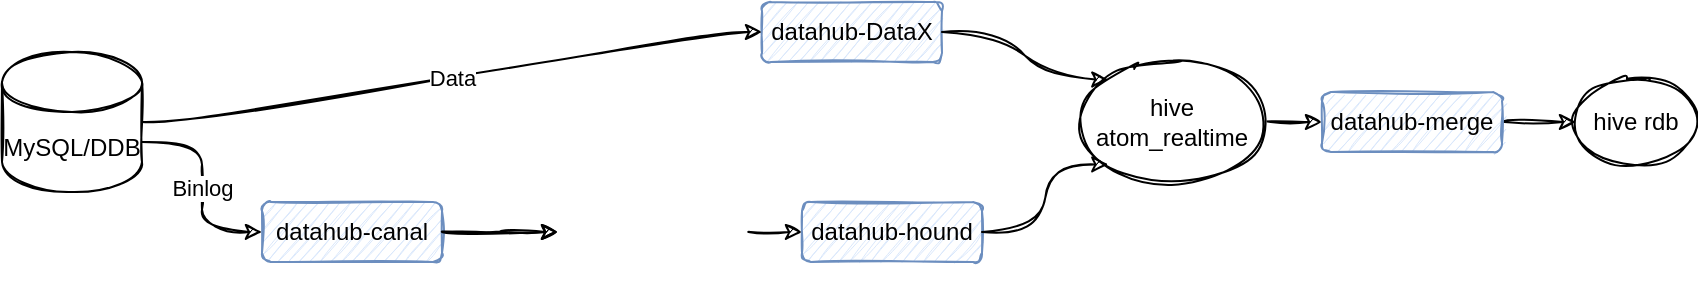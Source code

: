 <mxfile version="14.4.3" type="github">
  <diagram id="qz0148A9nYeaI9-SU-Dp" name="Page-1">
    <mxGraphModel dx="946" dy="591" grid="1" gridSize="10" guides="1" tooltips="1" connect="1" arrows="1" fold="1" page="1" pageScale="1" pageWidth="827" pageHeight="1169" math="0" shadow="0">
      <root>
        <mxCell id="0" />
        <mxCell id="1" parent="0" />
        <mxCell id="1KhAdJlM0WXjoJiT-T3Z-1" value="MySQL/DDB" style="shape=cylinder3;whiteSpace=wrap;html=1;boundedLbl=1;backgroundOutline=1;size=15;sketch=1;" vertex="1" parent="1">
          <mxGeometry x="40" y="105" width="70" height="70" as="geometry" />
        </mxCell>
        <mxCell id="1KhAdJlM0WXjoJiT-T3Z-21" value="" style="edgeStyle=entityRelationEdgeStyle;rounded=0;sketch=1;orthogonalLoop=1;jettySize=auto;html=1;curved=1;" edge="1" parent="1" source="1KhAdJlM0WXjoJiT-T3Z-2" target="1KhAdJlM0WXjoJiT-T3Z-3">
          <mxGeometry relative="1" as="geometry" />
        </mxCell>
        <mxCell id="1KhAdJlM0WXjoJiT-T3Z-2" value="datahub-canal" style="rounded=1;whiteSpace=wrap;html=1;sketch=1;fillColor=#dae8fc;strokeColor=#6c8ebf;" vertex="1" parent="1">
          <mxGeometry x="170" y="180" width="90" height="30" as="geometry" />
        </mxCell>
        <mxCell id="1KhAdJlM0WXjoJiT-T3Z-3" value="" style="shape=image;verticalLabelPosition=bottom;labelBackgroundColor=#ffffff;verticalAlign=top;aspect=fixed;imageAspect=0;image=https://svn.apache.org/repos/asf/kafka/site/logos/kafka-logo-wide.png;sketch=1;" vertex="1" parent="1">
          <mxGeometry x="318" y="170" width="95.24" height="50" as="geometry" />
        </mxCell>
        <mxCell id="1KhAdJlM0WXjoJiT-T3Z-4" value="&lt;div&gt;datahub-hound&lt;/div&gt;" style="rounded=1;whiteSpace=wrap;html=1;sketch=1;fillColor=#dae8fc;strokeColor=#6c8ebf;" vertex="1" parent="1">
          <mxGeometry x="440" y="180" width="90" height="30" as="geometry" />
        </mxCell>
        <mxCell id="1KhAdJlM0WXjoJiT-T3Z-5" value="datahub-DataX" style="rounded=1;whiteSpace=wrap;html=1;sketch=1;fillColor=#dae8fc;strokeColor=#6c8ebf;" vertex="1" parent="1">
          <mxGeometry x="420" y="80" width="90" height="30" as="geometry" />
        </mxCell>
        <mxCell id="1KhAdJlM0WXjoJiT-T3Z-6" value="" style="endArrow=classic;html=1;entryX=0;entryY=0.5;entryDx=0;entryDy=0;exitX=1;exitY=0;exitDx=0;exitDy=45;exitPerimeter=0;sketch=1;edgeStyle=entityRelationEdgeStyle;curved=1;" edge="1" parent="1" source="1KhAdJlM0WXjoJiT-T3Z-1" target="1KhAdJlM0WXjoJiT-T3Z-2">
          <mxGeometry relative="1" as="geometry">
            <mxPoint x="90" y="155" as="sourcePoint" />
            <mxPoint x="190" y="155" as="targetPoint" />
          </mxGeometry>
        </mxCell>
        <mxCell id="1KhAdJlM0WXjoJiT-T3Z-7" value="Binlog" style="edgeLabel;resizable=0;html=1;align=center;verticalAlign=middle;sketch=1;" connectable="0" vertex="1" parent="1KhAdJlM0WXjoJiT-T3Z-6">
          <mxGeometry relative="1" as="geometry" />
        </mxCell>
        <mxCell id="1KhAdJlM0WXjoJiT-T3Z-8" value="" style="endArrow=classic;html=1;entryX=0;entryY=0.5;entryDx=0;entryDy=0;exitX=1;exitY=0.5;exitDx=0;exitDy=0;sketch=1;curved=1;" edge="1" parent="1" source="1KhAdJlM0WXjoJiT-T3Z-2" target="1KhAdJlM0WXjoJiT-T3Z-3">
          <mxGeometry relative="1" as="geometry">
            <mxPoint x="270" y="195" as="sourcePoint" />
            <mxPoint x="340" y="240" as="targetPoint" />
          </mxGeometry>
        </mxCell>
        <mxCell id="1KhAdJlM0WXjoJiT-T3Z-10" value="" style="endArrow=classic;html=1;entryX=0;entryY=0.5;entryDx=0;entryDy=0;exitX=1;exitY=0.5;exitDx=0;exitDy=0;sketch=1;curved=1;" edge="1" parent="1" source="1KhAdJlM0WXjoJiT-T3Z-3" target="1KhAdJlM0WXjoJiT-T3Z-4">
          <mxGeometry relative="1" as="geometry">
            <mxPoint x="413.24" y="265" as="sourcePoint" />
            <mxPoint x="461.24" y="265" as="targetPoint" />
          </mxGeometry>
        </mxCell>
        <mxCell id="1KhAdJlM0WXjoJiT-T3Z-11" value="" style="endArrow=classic;html=1;entryX=0;entryY=0.5;entryDx=0;entryDy=0;exitX=1;exitY=0.5;exitDx=0;exitDy=0;exitPerimeter=0;sketch=1;edgeStyle=entityRelationEdgeStyle;elbow=vertical;curved=1;" edge="1" parent="1" source="1KhAdJlM0WXjoJiT-T3Z-1" target="1KhAdJlM0WXjoJiT-T3Z-5">
          <mxGeometry relative="1" as="geometry">
            <mxPoint x="120" y="160" as="sourcePoint" />
            <mxPoint x="190" y="205" as="targetPoint" />
          </mxGeometry>
        </mxCell>
        <mxCell id="1KhAdJlM0WXjoJiT-T3Z-12" value="Data" style="edgeLabel;resizable=0;html=1;align=center;verticalAlign=middle;sketch=1;" connectable="0" vertex="1" parent="1KhAdJlM0WXjoJiT-T3Z-11">
          <mxGeometry relative="1" as="geometry" />
        </mxCell>
        <mxCell id="1KhAdJlM0WXjoJiT-T3Z-19" style="rounded=0;orthogonalLoop=1;jettySize=auto;html=1;exitX=1;exitY=0.5;exitDx=0;exitDy=0;entryX=0;entryY=0.5;entryDx=0;entryDy=0;sketch=1;curved=1;" edge="1" parent="1" source="1KhAdJlM0WXjoJiT-T3Z-13" target="1KhAdJlM0WXjoJiT-T3Z-18">
          <mxGeometry relative="1" as="geometry" />
        </mxCell>
        <mxCell id="1KhAdJlM0WXjoJiT-T3Z-13" value="hive atom_realtime" style="ellipse;whiteSpace=wrap;html=1;sketch=1;" vertex="1" parent="1">
          <mxGeometry x="580" y="110" width="90" height="60" as="geometry" />
        </mxCell>
        <mxCell id="1KhAdJlM0WXjoJiT-T3Z-14" value="" style="endArrow=classic;html=1;entryX=0;entryY=0;entryDx=0;entryDy=0;exitX=1;exitY=0.5;exitDx=0;exitDy=0;sketch=1;edgeStyle=entityRelationEdgeStyle;curved=1;" edge="1" parent="1" source="1KhAdJlM0WXjoJiT-T3Z-5" target="1KhAdJlM0WXjoJiT-T3Z-13">
          <mxGeometry width="50" height="50" relative="1" as="geometry">
            <mxPoint x="520" y="25" as="sourcePoint" />
            <mxPoint x="570" y="-25" as="targetPoint" />
          </mxGeometry>
        </mxCell>
        <mxCell id="1KhAdJlM0WXjoJiT-T3Z-16" value="" style="endArrow=classic;html=1;exitX=1;exitY=0.5;exitDx=0;exitDy=0;sketch=1;edgeStyle=entityRelationEdgeStyle;entryX=0;entryY=1;entryDx=0;entryDy=0;curved=1;" edge="1" parent="1" source="1KhAdJlM0WXjoJiT-T3Z-4" target="1KhAdJlM0WXjoJiT-T3Z-13">
          <mxGeometry width="50" height="50" relative="1" as="geometry">
            <mxPoint x="524" y="110" as="sourcePoint" />
            <mxPoint x="650" y="335" as="targetPoint" />
          </mxGeometry>
        </mxCell>
        <mxCell id="1KhAdJlM0WXjoJiT-T3Z-17" value="hive rdb" style="ellipse;whiteSpace=wrap;html=1;sketch=1;" vertex="1" parent="1">
          <mxGeometry x="827" y="117.5" width="60" height="45" as="geometry" />
        </mxCell>
        <mxCell id="1KhAdJlM0WXjoJiT-T3Z-20" style="rounded=0;orthogonalLoop=1;jettySize=auto;html=1;entryX=0;entryY=0.5;entryDx=0;entryDy=0;sketch=1;curved=1;" edge="1" parent="1" source="1KhAdJlM0WXjoJiT-T3Z-18" target="1KhAdJlM0WXjoJiT-T3Z-17">
          <mxGeometry relative="1" as="geometry" />
        </mxCell>
        <mxCell id="1KhAdJlM0WXjoJiT-T3Z-18" value="&lt;div&gt;datahub-merge&lt;/div&gt;" style="rounded=1;whiteSpace=wrap;html=1;sketch=1;fillColor=#dae8fc;strokeColor=#6c8ebf;" vertex="1" parent="1">
          <mxGeometry x="700" y="125" width="90" height="30" as="geometry" />
        </mxCell>
      </root>
    </mxGraphModel>
  </diagram>
</mxfile>
